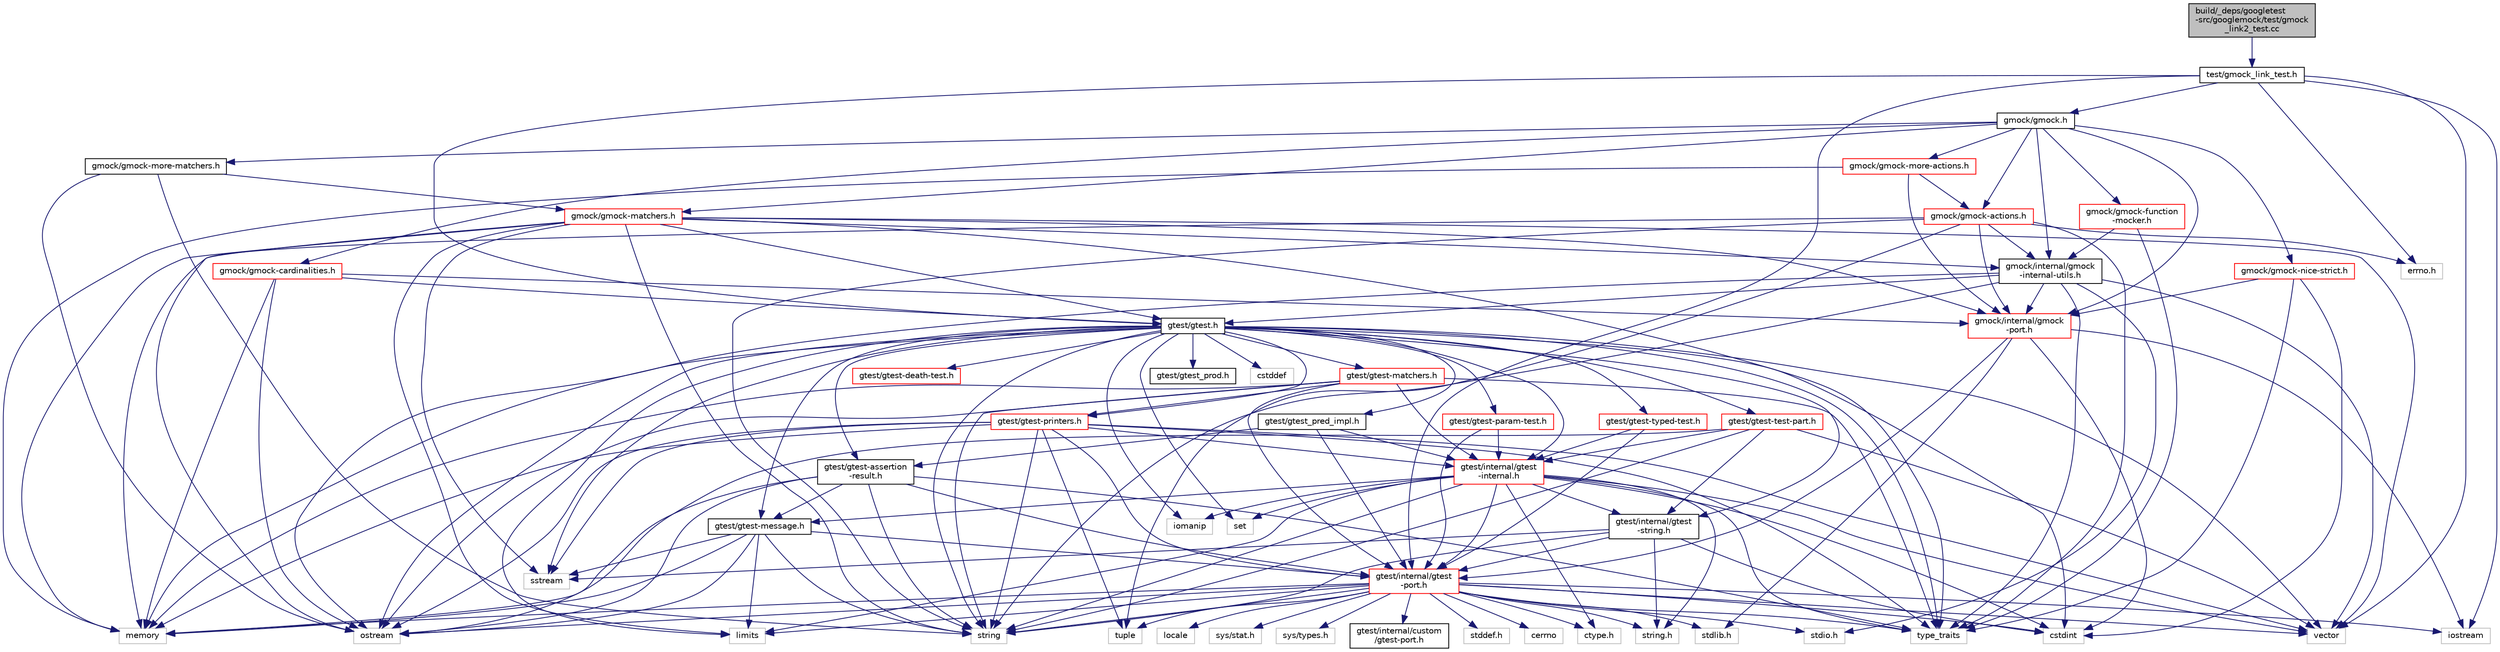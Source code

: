 digraph "build/_deps/googletest-src/googlemock/test/gmock_link2_test.cc"
{
 // LATEX_PDF_SIZE
  edge [fontname="Helvetica",fontsize="10",labelfontname="Helvetica",labelfontsize="10"];
  node [fontname="Helvetica",fontsize="10",shape=record];
  Node1 [label="build/_deps/googletest\l-src/googlemock/test/gmock\l_link2_test.cc",height=0.2,width=0.4,color="black", fillcolor="grey75", style="filled", fontcolor="black",tooltip=" "];
  Node1 -> Node2 [color="midnightblue",fontsize="10",style="solid"];
  Node2 [label="test/gmock_link_test.h",height=0.2,width=0.4,color="black", fillcolor="white", style="filled",URL="$gmock__link__test_8h.html",tooltip=" "];
  Node2 -> Node3 [color="midnightblue",fontsize="10",style="solid"];
  Node3 [label="gmock/gmock.h",height=0.2,width=0.4,color="black", fillcolor="white", style="filled",URL="$gmock_8h.html",tooltip=" "];
  Node3 -> Node4 [color="midnightblue",fontsize="10",style="solid"];
  Node4 [label="gmock/gmock-actions.h",height=0.2,width=0.4,color="red", fillcolor="white", style="filled",URL="$gmock-actions_8h.html",tooltip=" "];
  Node4 -> Node5 [color="midnightblue",fontsize="10",style="solid"];
  Node5 [label="errno.h",height=0.2,width=0.4,color="grey75", fillcolor="white", style="filled",tooltip=" "];
  Node4 -> Node8 [color="midnightblue",fontsize="10",style="solid"];
  Node8 [label="memory",height=0.2,width=0.4,color="grey75", fillcolor="white", style="filled",tooltip=" "];
  Node4 -> Node9 [color="midnightblue",fontsize="10",style="solid"];
  Node9 [label="string",height=0.2,width=0.4,color="grey75", fillcolor="white", style="filled",tooltip=" "];
  Node4 -> Node10 [color="midnightblue",fontsize="10",style="solid"];
  Node10 [label="tuple",height=0.2,width=0.4,color="grey75", fillcolor="white", style="filled",tooltip=" "];
  Node4 -> Node11 [color="midnightblue",fontsize="10",style="solid"];
  Node11 [label="type_traits",height=0.2,width=0.4,color="grey75", fillcolor="white", style="filled",tooltip=" "];
  Node4 -> Node13 [color="midnightblue",fontsize="10",style="solid"];
  Node13 [label="gmock/internal/gmock\l-internal-utils.h",height=0.2,width=0.4,color="black", fillcolor="white", style="filled",URL="$gmock-internal-utils_8h.html",tooltip=" "];
  Node13 -> Node14 [color="midnightblue",fontsize="10",style="solid"];
  Node14 [label="stdio.h",height=0.2,width=0.4,color="grey75", fillcolor="white", style="filled",tooltip=" "];
  Node13 -> Node15 [color="midnightblue",fontsize="10",style="solid"];
  Node15 [label="ostream",height=0.2,width=0.4,color="grey75", fillcolor="white", style="filled",tooltip=" "];
  Node13 -> Node9 [color="midnightblue",fontsize="10",style="solid"];
  Node13 -> Node11 [color="midnightblue",fontsize="10",style="solid"];
  Node13 -> Node16 [color="midnightblue",fontsize="10",style="solid"];
  Node16 [label="vector",height=0.2,width=0.4,color="grey75", fillcolor="white", style="filled",tooltip=" "];
  Node13 -> Node17 [color="midnightblue",fontsize="10",style="solid"];
  Node17 [label="gmock/internal/gmock\l-port.h",height=0.2,width=0.4,color="red", fillcolor="white", style="filled",URL="$gmock-port_8h.html",tooltip=" "];
  Node17 -> Node19 [color="midnightblue",fontsize="10",style="solid"];
  Node19 [label="stdlib.h",height=0.2,width=0.4,color="grey75", fillcolor="white", style="filled",tooltip=" "];
  Node17 -> Node20 [color="midnightblue",fontsize="10",style="solid"];
  Node20 [label="cstdint",height=0.2,width=0.4,color="grey75", fillcolor="white", style="filled",tooltip=" "];
  Node17 -> Node21 [color="midnightblue",fontsize="10",style="solid"];
  Node21 [label="iostream",height=0.2,width=0.4,color="grey75", fillcolor="white", style="filled",tooltip=" "];
  Node17 -> Node23 [color="midnightblue",fontsize="10",style="solid"];
  Node23 [label="gtest/internal/gtest\l-port.h",height=0.2,width=0.4,color="red", fillcolor="white", style="filled",URL="$gtest-port_8h.html",tooltip=" "];
  Node23 -> Node24 [color="midnightblue",fontsize="10",style="solid"];
  Node24 [label="ctype.h",height=0.2,width=0.4,color="grey75", fillcolor="white", style="filled",tooltip=" "];
  Node23 -> Node25 [color="midnightblue",fontsize="10",style="solid"];
  Node25 [label="stddef.h",height=0.2,width=0.4,color="grey75", fillcolor="white", style="filled",tooltip=" "];
  Node23 -> Node14 [color="midnightblue",fontsize="10",style="solid"];
  Node23 -> Node19 [color="midnightblue",fontsize="10",style="solid"];
  Node23 -> Node26 [color="midnightblue",fontsize="10",style="solid"];
  Node26 [label="string.h",height=0.2,width=0.4,color="grey75", fillcolor="white", style="filled",tooltip=" "];
  Node23 -> Node27 [color="midnightblue",fontsize="10",style="solid"];
  Node27 [label="cerrno",height=0.2,width=0.4,color="grey75", fillcolor="white", style="filled",tooltip=" "];
  Node23 -> Node20 [color="midnightblue",fontsize="10",style="solid"];
  Node23 -> Node21 [color="midnightblue",fontsize="10",style="solid"];
  Node23 -> Node28 [color="midnightblue",fontsize="10",style="solid"];
  Node28 [label="limits",height=0.2,width=0.4,color="grey75", fillcolor="white", style="filled",tooltip=" "];
  Node23 -> Node29 [color="midnightblue",fontsize="10",style="solid"];
  Node29 [label="locale",height=0.2,width=0.4,color="grey75", fillcolor="white", style="filled",tooltip=" "];
  Node23 -> Node8 [color="midnightblue",fontsize="10",style="solid"];
  Node23 -> Node15 [color="midnightblue",fontsize="10",style="solid"];
  Node23 -> Node9 [color="midnightblue",fontsize="10",style="solid"];
  Node23 -> Node10 [color="midnightblue",fontsize="10",style="solid"];
  Node23 -> Node11 [color="midnightblue",fontsize="10",style="solid"];
  Node23 -> Node16 [color="midnightblue",fontsize="10",style="solid"];
  Node23 -> Node30 [color="midnightblue",fontsize="10",style="solid"];
  Node30 [label="sys/stat.h",height=0.2,width=0.4,color="grey75", fillcolor="white", style="filled",tooltip=" "];
  Node23 -> Node31 [color="midnightblue",fontsize="10",style="solid"];
  Node31 [label="sys/types.h",height=0.2,width=0.4,color="grey75", fillcolor="white", style="filled",tooltip=" "];
  Node23 -> Node32 [color="midnightblue",fontsize="10",style="solid"];
  Node32 [label="gtest/internal/custom\l/gtest-port.h",height=0.2,width=0.4,color="black", fillcolor="white", style="filled",URL="$custom_2gtest-port_8h.html",tooltip=" "];
  Node13 -> Node38 [color="midnightblue",fontsize="10",style="solid"];
  Node38 [label="gtest/gtest.h",height=0.2,width=0.4,color="black", fillcolor="white", style="filled",URL="$gtest_8h.html",tooltip=" "];
  Node38 -> Node39 [color="midnightblue",fontsize="10",style="solid"];
  Node39 [label="cstddef",height=0.2,width=0.4,color="grey75", fillcolor="white", style="filled",tooltip=" "];
  Node38 -> Node20 [color="midnightblue",fontsize="10",style="solid"];
  Node38 -> Node40 [color="midnightblue",fontsize="10",style="solid"];
  Node40 [label="iomanip",height=0.2,width=0.4,color="grey75", fillcolor="white", style="filled",tooltip=" "];
  Node38 -> Node28 [color="midnightblue",fontsize="10",style="solid"];
  Node38 -> Node8 [color="midnightblue",fontsize="10",style="solid"];
  Node38 -> Node15 [color="midnightblue",fontsize="10",style="solid"];
  Node38 -> Node41 [color="midnightblue",fontsize="10",style="solid"];
  Node41 [label="set",height=0.2,width=0.4,color="grey75", fillcolor="white", style="filled",tooltip=" "];
  Node38 -> Node42 [color="midnightblue",fontsize="10",style="solid"];
  Node42 [label="sstream",height=0.2,width=0.4,color="grey75", fillcolor="white", style="filled",tooltip=" "];
  Node38 -> Node9 [color="midnightblue",fontsize="10",style="solid"];
  Node38 -> Node11 [color="midnightblue",fontsize="10",style="solid"];
  Node38 -> Node16 [color="midnightblue",fontsize="10",style="solid"];
  Node38 -> Node43 [color="midnightblue",fontsize="10",style="solid"];
  Node43 [label="gtest/gtest-assertion\l-result.h",height=0.2,width=0.4,color="black", fillcolor="white", style="filled",URL="$gtest-assertion-result_8h.html",tooltip=" "];
  Node43 -> Node8 [color="midnightblue",fontsize="10",style="solid"];
  Node43 -> Node15 [color="midnightblue",fontsize="10",style="solid"];
  Node43 -> Node9 [color="midnightblue",fontsize="10",style="solid"];
  Node43 -> Node11 [color="midnightblue",fontsize="10",style="solid"];
  Node43 -> Node44 [color="midnightblue",fontsize="10",style="solid"];
  Node44 [label="gtest/gtest-message.h",height=0.2,width=0.4,color="black", fillcolor="white", style="filled",URL="$gtest-message_8h.html",tooltip=" "];
  Node44 -> Node28 [color="midnightblue",fontsize="10",style="solid"];
  Node44 -> Node8 [color="midnightblue",fontsize="10",style="solid"];
  Node44 -> Node15 [color="midnightblue",fontsize="10",style="solid"];
  Node44 -> Node42 [color="midnightblue",fontsize="10",style="solid"];
  Node44 -> Node9 [color="midnightblue",fontsize="10",style="solid"];
  Node44 -> Node23 [color="midnightblue",fontsize="10",style="solid"];
  Node43 -> Node23 [color="midnightblue",fontsize="10",style="solid"];
  Node38 -> Node45 [color="midnightblue",fontsize="10",style="solid"];
  Node45 [label="gtest/gtest-death-test.h",height=0.2,width=0.4,color="red", fillcolor="white", style="filled",URL="$gtest-death-test_8h.html",tooltip=" "];
  Node38 -> Node47 [color="midnightblue",fontsize="10",style="solid"];
  Node47 [label="gtest/gtest-matchers.h",height=0.2,width=0.4,color="red", fillcolor="white", style="filled",URL="$gtest-matchers_8h.html",tooltip=" "];
  Node47 -> Node8 [color="midnightblue",fontsize="10",style="solid"];
  Node47 -> Node15 [color="midnightblue",fontsize="10",style="solid"];
  Node47 -> Node9 [color="midnightblue",fontsize="10",style="solid"];
  Node47 -> Node11 [color="midnightblue",fontsize="10",style="solid"];
  Node47 -> Node49 [color="midnightblue",fontsize="10",style="solid"];
  Node49 [label="gtest/gtest-printers.h",height=0.2,width=0.4,color="red", fillcolor="white", style="filled",URL="$gtest-printers_8h.html",tooltip=" "];
  Node49 -> Node8 [color="midnightblue",fontsize="10",style="solid"];
  Node49 -> Node15 [color="midnightblue",fontsize="10",style="solid"];
  Node49 -> Node42 [color="midnightblue",fontsize="10",style="solid"];
  Node49 -> Node9 [color="midnightblue",fontsize="10",style="solid"];
  Node49 -> Node10 [color="midnightblue",fontsize="10",style="solid"];
  Node49 -> Node11 [color="midnightblue",fontsize="10",style="solid"];
  Node49 -> Node16 [color="midnightblue",fontsize="10",style="solid"];
  Node49 -> Node50 [color="midnightblue",fontsize="10",style="solid"];
  Node50 [label="gtest/internal/gtest\l-internal.h",height=0.2,width=0.4,color="red", fillcolor="white", style="filled",URL="$gtest-internal_8h.html",tooltip=" "];
  Node50 -> Node23 [color="midnightblue",fontsize="10",style="solid"];
  Node50 -> Node24 [color="midnightblue",fontsize="10",style="solid"];
  Node50 -> Node26 [color="midnightblue",fontsize="10",style="solid"];
  Node50 -> Node20 [color="midnightblue",fontsize="10",style="solid"];
  Node50 -> Node40 [color="midnightblue",fontsize="10",style="solid"];
  Node50 -> Node28 [color="midnightblue",fontsize="10",style="solid"];
  Node50 -> Node41 [color="midnightblue",fontsize="10",style="solid"];
  Node50 -> Node9 [color="midnightblue",fontsize="10",style="solid"];
  Node50 -> Node11 [color="midnightblue",fontsize="10",style="solid"];
  Node50 -> Node16 [color="midnightblue",fontsize="10",style="solid"];
  Node50 -> Node44 [color="midnightblue",fontsize="10",style="solid"];
  Node50 -> Node54 [color="midnightblue",fontsize="10",style="solid"];
  Node54 [label="gtest/internal/gtest\l-string.h",height=0.2,width=0.4,color="black", fillcolor="white", style="filled",URL="$gtest-string_8h.html",tooltip=" "];
  Node54 -> Node26 [color="midnightblue",fontsize="10",style="solid"];
  Node54 -> Node20 [color="midnightblue",fontsize="10",style="solid"];
  Node54 -> Node42 [color="midnightblue",fontsize="10",style="solid"];
  Node54 -> Node9 [color="midnightblue",fontsize="10",style="solid"];
  Node54 -> Node23 [color="midnightblue",fontsize="10",style="solid"];
  Node49 -> Node23 [color="midnightblue",fontsize="10",style="solid"];
  Node47 -> Node50 [color="midnightblue",fontsize="10",style="solid"];
  Node47 -> Node23 [color="midnightblue",fontsize="10",style="solid"];
  Node38 -> Node44 [color="midnightblue",fontsize="10",style="solid"];
  Node38 -> Node57 [color="midnightblue",fontsize="10",style="solid"];
  Node57 [label="gtest/gtest-param-test.h",height=0.2,width=0.4,color="red", fillcolor="white", style="filled",URL="$gtest-param-test_8h.html",tooltip=" "];
  Node57 -> Node50 [color="midnightblue",fontsize="10",style="solid"];
  Node57 -> Node23 [color="midnightblue",fontsize="10",style="solid"];
  Node38 -> Node49 [color="midnightblue",fontsize="10",style="solid"];
  Node38 -> Node61 [color="midnightblue",fontsize="10",style="solid"];
  Node61 [label="gtest/gtest-test-part.h",height=0.2,width=0.4,color="red", fillcolor="white", style="filled",URL="$gtest-test-part_8h.html",tooltip=" "];
  Node61 -> Node15 [color="midnightblue",fontsize="10",style="solid"];
  Node61 -> Node9 [color="midnightblue",fontsize="10",style="solid"];
  Node61 -> Node16 [color="midnightblue",fontsize="10",style="solid"];
  Node61 -> Node50 [color="midnightblue",fontsize="10",style="solid"];
  Node61 -> Node54 [color="midnightblue",fontsize="10",style="solid"];
  Node38 -> Node63 [color="midnightblue",fontsize="10",style="solid"];
  Node63 [label="gtest/gtest-typed-test.h",height=0.2,width=0.4,color="red", fillcolor="white", style="filled",URL="$gtest-typed-test_8h.html",tooltip=" "];
  Node63 -> Node50 [color="midnightblue",fontsize="10",style="solid"];
  Node63 -> Node23 [color="midnightblue",fontsize="10",style="solid"];
  Node38 -> Node64 [color="midnightblue",fontsize="10",style="solid"];
  Node64 [label="gtest/gtest_pred_impl.h",height=0.2,width=0.4,color="black", fillcolor="white", style="filled",URL="$gtest__pred__impl_8h.html",tooltip=" "];
  Node64 -> Node43 [color="midnightblue",fontsize="10",style="solid"];
  Node64 -> Node50 [color="midnightblue",fontsize="10",style="solid"];
  Node64 -> Node23 [color="midnightblue",fontsize="10",style="solid"];
  Node38 -> Node65 [color="midnightblue",fontsize="10",style="solid"];
  Node65 [label="gtest/gtest_prod.h",height=0.2,width=0.4,color="black", fillcolor="white", style="filled",URL="$gtest__prod_8h.html",tooltip=" "];
  Node38 -> Node50 [color="midnightblue",fontsize="10",style="solid"];
  Node38 -> Node54 [color="midnightblue",fontsize="10",style="solid"];
  Node4 -> Node17 [color="midnightblue",fontsize="10",style="solid"];
  Node3 -> Node67 [color="midnightblue",fontsize="10",style="solid"];
  Node67 [label="gmock/gmock-cardinalities.h",height=0.2,width=0.4,color="red", fillcolor="white", style="filled",URL="$gmock-cardinalities_8h.html",tooltip=" "];
  Node67 -> Node8 [color="midnightblue",fontsize="10",style="solid"];
  Node67 -> Node15 [color="midnightblue",fontsize="10",style="solid"];
  Node67 -> Node17 [color="midnightblue",fontsize="10",style="solid"];
  Node67 -> Node38 [color="midnightblue",fontsize="10",style="solid"];
  Node3 -> Node69 [color="midnightblue",fontsize="10",style="solid"];
  Node69 [label="gmock/gmock-function\l-mocker.h",height=0.2,width=0.4,color="red", fillcolor="white", style="filled",URL="$gmock-function-mocker_8h.html",tooltip=" "];
  Node69 -> Node11 [color="midnightblue",fontsize="10",style="solid"];
  Node69 -> Node13 [color="midnightblue",fontsize="10",style="solid"];
  Node3 -> Node71 [color="midnightblue",fontsize="10",style="solid"];
  Node71 [label="gmock/gmock-matchers.h",height=0.2,width=0.4,color="red", fillcolor="white", style="filled",URL="$gmock-matchers_8h.html",tooltip=" "];
  Node71 -> Node28 [color="midnightblue",fontsize="10",style="solid"];
  Node71 -> Node8 [color="midnightblue",fontsize="10",style="solid"];
  Node71 -> Node15 [color="midnightblue",fontsize="10",style="solid"];
  Node71 -> Node42 [color="midnightblue",fontsize="10",style="solid"];
  Node71 -> Node9 [color="midnightblue",fontsize="10",style="solid"];
  Node71 -> Node11 [color="midnightblue",fontsize="10",style="solid"];
  Node71 -> Node16 [color="midnightblue",fontsize="10",style="solid"];
  Node71 -> Node13 [color="midnightblue",fontsize="10",style="solid"];
  Node71 -> Node17 [color="midnightblue",fontsize="10",style="solid"];
  Node71 -> Node38 [color="midnightblue",fontsize="10",style="solid"];
  Node3 -> Node77 [color="midnightblue",fontsize="10",style="solid"];
  Node77 [label="gmock/gmock-more-actions.h",height=0.2,width=0.4,color="red", fillcolor="white", style="filled",URL="$gmock-more-actions_8h.html",tooltip=" "];
  Node77 -> Node8 [color="midnightblue",fontsize="10",style="solid"];
  Node77 -> Node4 [color="midnightblue",fontsize="10",style="solid"];
  Node77 -> Node17 [color="midnightblue",fontsize="10",style="solid"];
  Node3 -> Node79 [color="midnightblue",fontsize="10",style="solid"];
  Node79 [label="gmock/gmock-more-matchers.h",height=0.2,width=0.4,color="black", fillcolor="white", style="filled",URL="$gmock-more-matchers_8h.html",tooltip=" "];
  Node79 -> Node15 [color="midnightblue",fontsize="10",style="solid"];
  Node79 -> Node9 [color="midnightblue",fontsize="10",style="solid"];
  Node79 -> Node71 [color="midnightblue",fontsize="10",style="solid"];
  Node3 -> Node80 [color="midnightblue",fontsize="10",style="solid"];
  Node80 [label="gmock/gmock-nice-strict.h",height=0.2,width=0.4,color="red", fillcolor="white", style="filled",URL="$gmock-nice-strict_8h.html",tooltip=" "];
  Node80 -> Node20 [color="midnightblue",fontsize="10",style="solid"];
  Node80 -> Node11 [color="midnightblue",fontsize="10",style="solid"];
  Node80 -> Node17 [color="midnightblue",fontsize="10",style="solid"];
  Node3 -> Node13 [color="midnightblue",fontsize="10",style="solid"];
  Node3 -> Node17 [color="midnightblue",fontsize="10",style="solid"];
  Node2 -> Node5 [color="midnightblue",fontsize="10",style="solid"];
  Node2 -> Node21 [color="midnightblue",fontsize="10",style="solid"];
  Node2 -> Node16 [color="midnightblue",fontsize="10",style="solid"];
  Node2 -> Node38 [color="midnightblue",fontsize="10",style="solid"];
  Node2 -> Node23 [color="midnightblue",fontsize="10",style="solid"];
}
